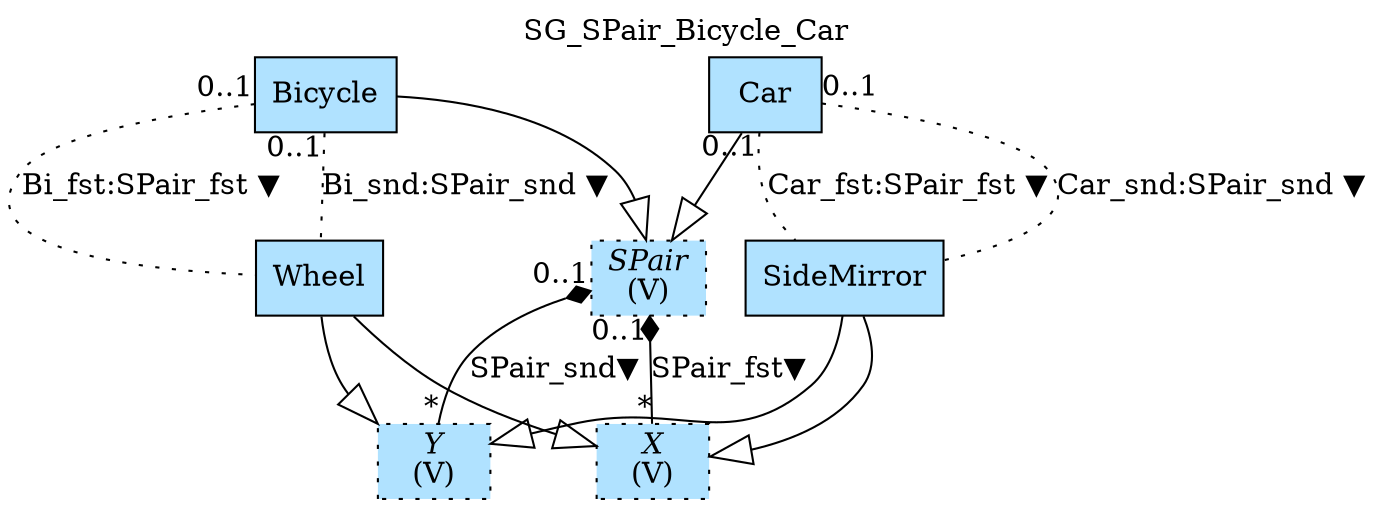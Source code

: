 digraph {graph[label=SG_SPair_Bicycle_Car,labelloc=tl,labelfontsize=12];
"SPair"[shape=record,fillcolor=lightskyblue1,style ="filled,dotted",label=<{<I>SPair</I><br/>(V)}>];
"X"[shape=record,fillcolor=lightskyblue1,style ="filled,dotted",label=<{<I>X</I><br/>(V)}>];
"Y"[shape=record,fillcolor=lightskyblue1,style ="filled,dotted",label=<{<I>Y</I><br/>(V)}>];
"Bicycle"[shape=record,fillcolor=lightskyblue1,style = filled,label="Bicycle"];
"Wheel"[shape=record,fillcolor=lightskyblue1,style = filled,label="Wheel"];
"Car"[shape=record,fillcolor=lightskyblue1,style = filled,label="Car"];
"SideMirror"[shape=record,fillcolor=lightskyblue1,style = filled,label="SideMirror"];

"SPair"->"X"[label="SPair_fst▼",arrowtail=diamond,arrowhead=none,dir=both,taillabel="0..1",headlabel="*"];
"SPair"->"Y"[label="SPair_snd▼",arrowtail=diamond,arrowhead=none,dir=both,taillabel="0..1",headlabel="*"];
"Bicycle"->"SPair"[arrowhead=onormal,arrowsize=2.0];
"Car"->"SPair"[arrowhead=onormal,arrowsize=2.0];
"Wheel"->"X"[arrowhead=onormal,arrowsize=2.0];
"Wheel"->"Y"[arrowhead=onormal,arrowsize=2.0];
"SideMirror"->"X"[arrowhead=onormal,arrowsize=2.0];
"SideMirror"->"Y"[arrowhead=onormal,arrowsize=2.0];
"Bicycle"->"Wheel"[label="Bi_fst:SPair_fst ▼",dir=none,taillabel="0..1",headlabel="",style=dotted];
"Bicycle"->"Wheel"[label="Bi_snd:SPair_snd ▼",dir=none,taillabel="0..1",headlabel="",style=dotted];
"Car"->"SideMirror"[label="Car_fst:SPair_fst ▼",dir=none,taillabel="0..1",headlabel="",style=dotted];
"Car"->"SideMirror"[label="Car_snd:SPair_snd ▼",dir=none,taillabel="0..1",headlabel="",style=dotted];
}